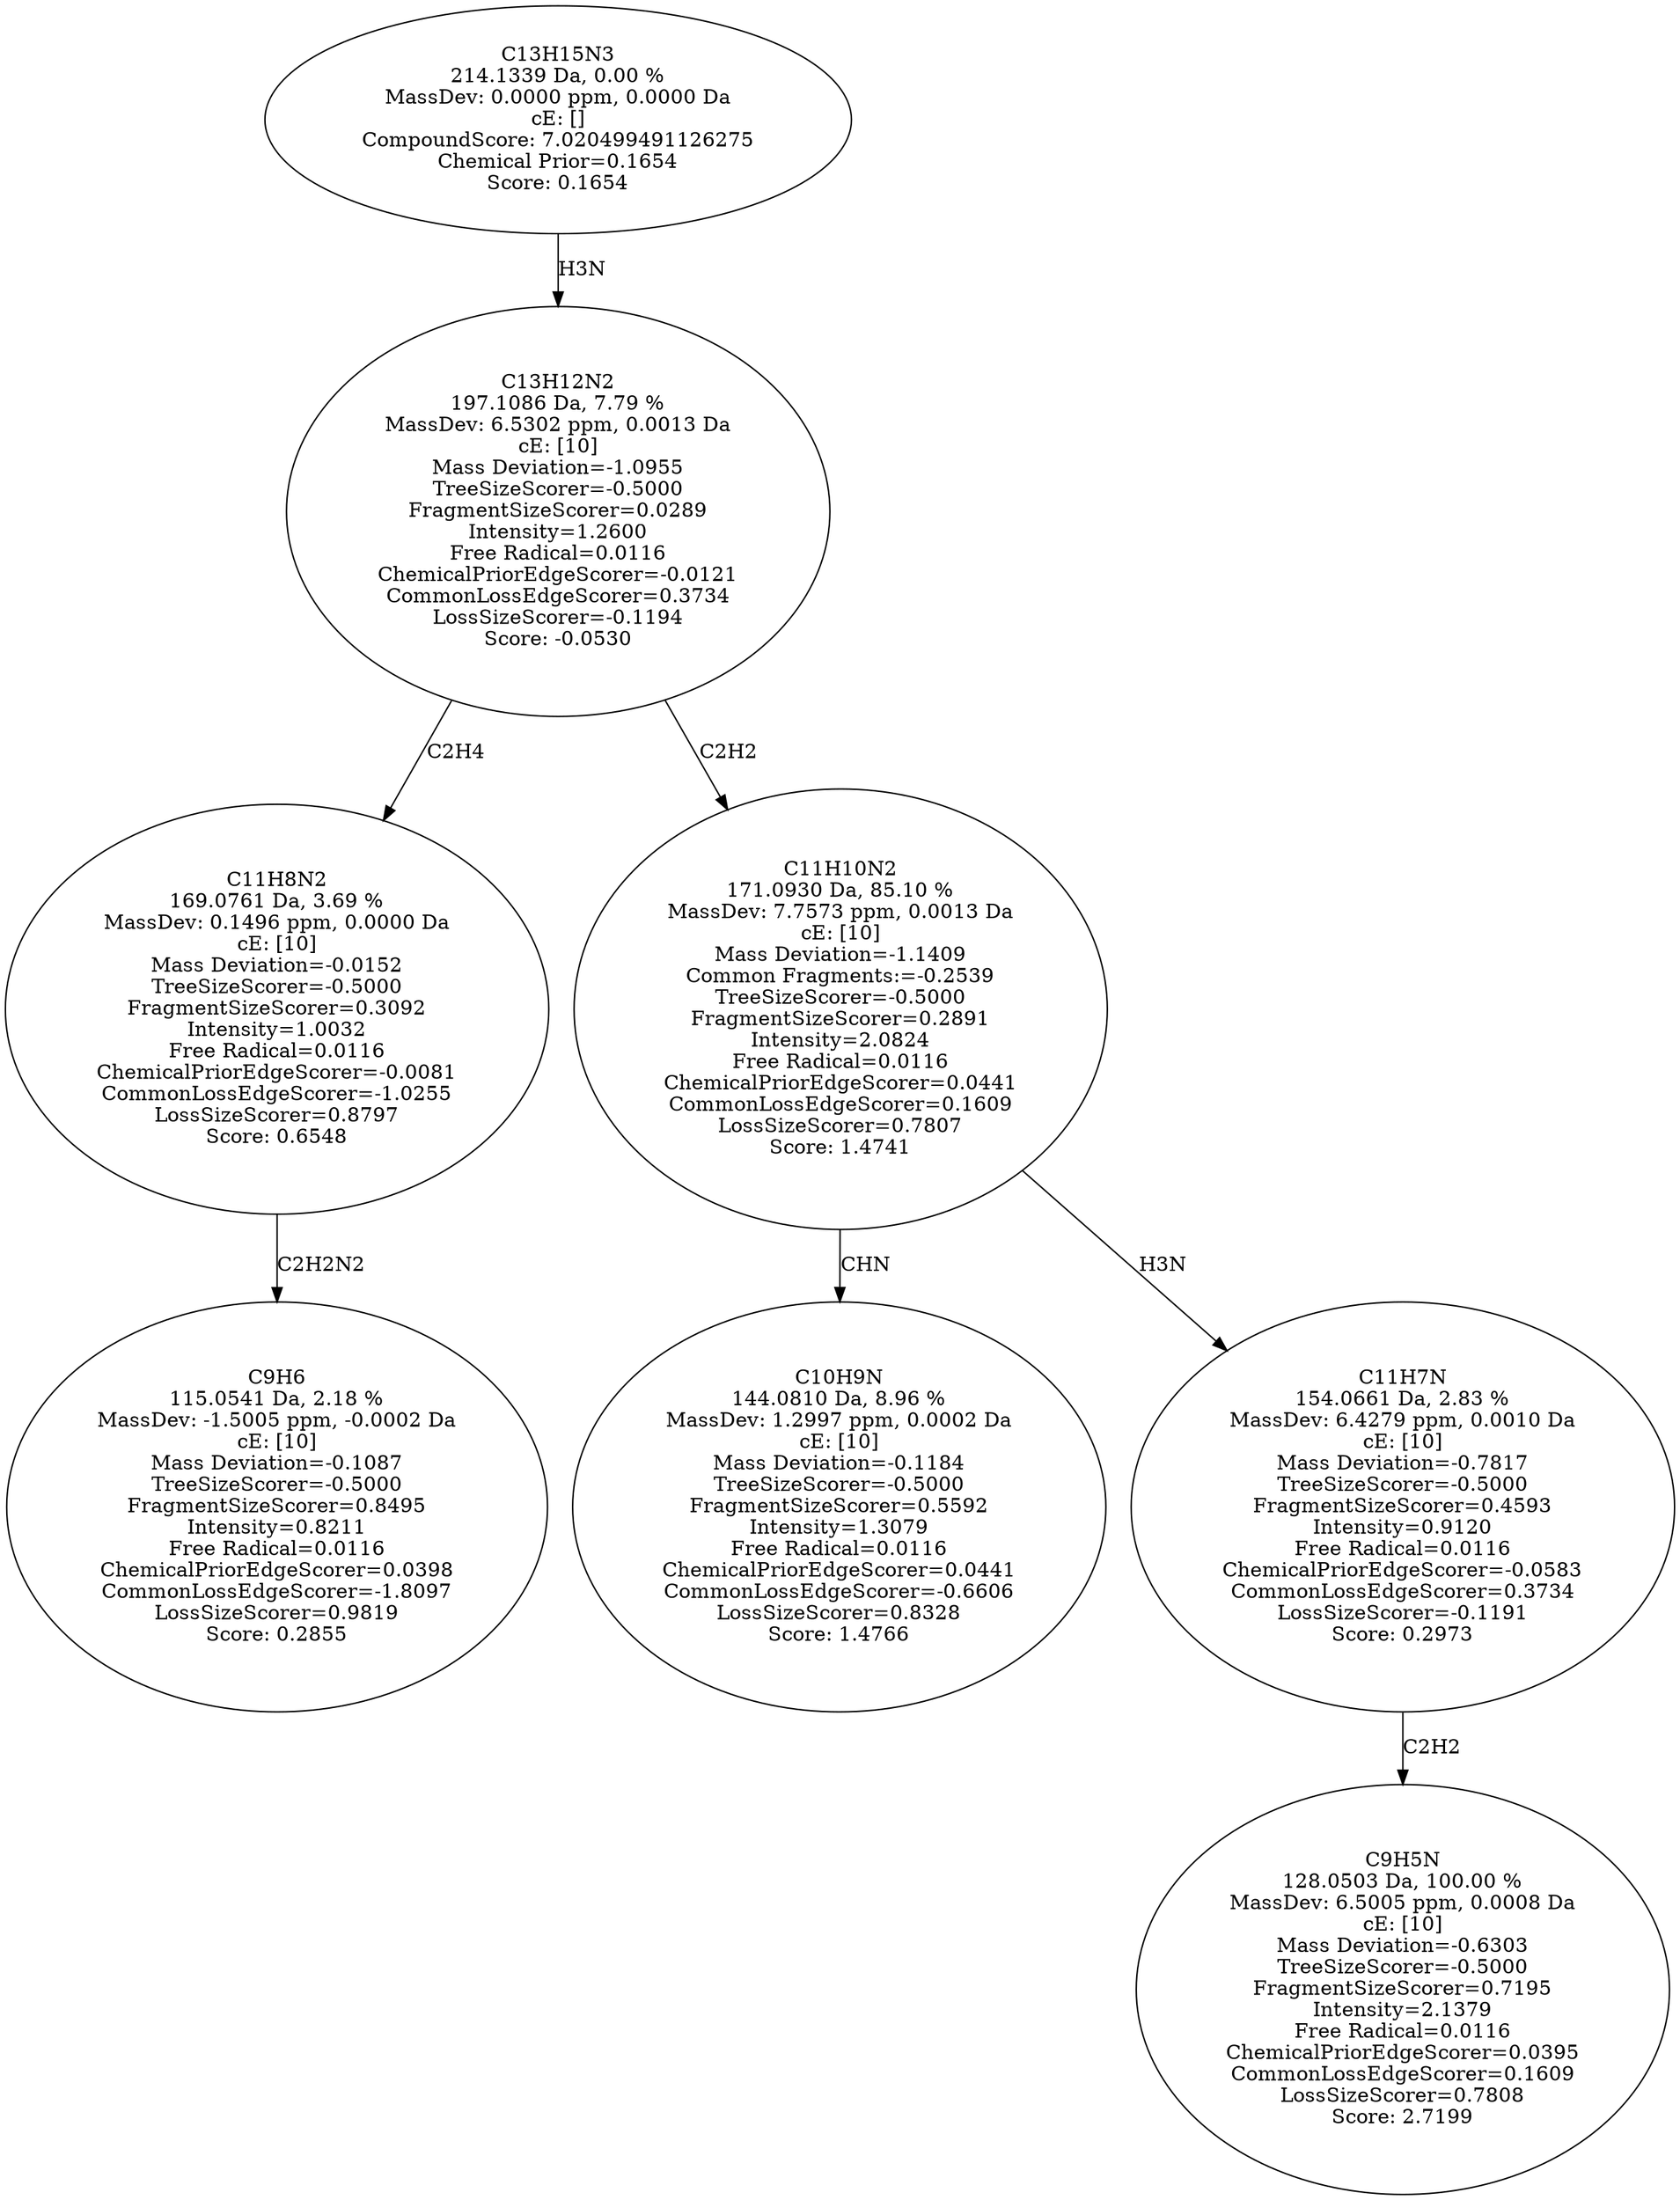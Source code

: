 strict digraph {
v1 [label="C9H6\n115.0541 Da, 2.18 %\nMassDev: -1.5005 ppm, -0.0002 Da\ncE: [10]\nMass Deviation=-0.1087\nTreeSizeScorer=-0.5000\nFragmentSizeScorer=0.8495\nIntensity=0.8211\nFree Radical=0.0116\nChemicalPriorEdgeScorer=0.0398\nCommonLossEdgeScorer=-1.8097\nLossSizeScorer=0.9819\nScore: 0.2855"];
v2 [label="C11H8N2\n169.0761 Da, 3.69 %\nMassDev: 0.1496 ppm, 0.0000 Da\ncE: [10]\nMass Deviation=-0.0152\nTreeSizeScorer=-0.5000\nFragmentSizeScorer=0.3092\nIntensity=1.0032\nFree Radical=0.0116\nChemicalPriorEdgeScorer=-0.0081\nCommonLossEdgeScorer=-1.0255\nLossSizeScorer=0.8797\nScore: 0.6548"];
v3 [label="C10H9N\n144.0810 Da, 8.96 %\nMassDev: 1.2997 ppm, 0.0002 Da\ncE: [10]\nMass Deviation=-0.1184\nTreeSizeScorer=-0.5000\nFragmentSizeScorer=0.5592\nIntensity=1.3079\nFree Radical=0.0116\nChemicalPriorEdgeScorer=0.0441\nCommonLossEdgeScorer=-0.6606\nLossSizeScorer=0.8328\nScore: 1.4766"];
v4 [label="C9H5N\n128.0503 Da, 100.00 %\nMassDev: 6.5005 ppm, 0.0008 Da\ncE: [10]\nMass Deviation=-0.6303\nTreeSizeScorer=-0.5000\nFragmentSizeScorer=0.7195\nIntensity=2.1379\nFree Radical=0.0116\nChemicalPriorEdgeScorer=0.0395\nCommonLossEdgeScorer=0.1609\nLossSizeScorer=0.7808\nScore: 2.7199"];
v5 [label="C11H7N\n154.0661 Da, 2.83 %\nMassDev: 6.4279 ppm, 0.0010 Da\ncE: [10]\nMass Deviation=-0.7817\nTreeSizeScorer=-0.5000\nFragmentSizeScorer=0.4593\nIntensity=0.9120\nFree Radical=0.0116\nChemicalPriorEdgeScorer=-0.0583\nCommonLossEdgeScorer=0.3734\nLossSizeScorer=-0.1191\nScore: 0.2973"];
v6 [label="C11H10N2\n171.0930 Da, 85.10 %\nMassDev: 7.7573 ppm, 0.0013 Da\ncE: [10]\nMass Deviation=-1.1409\nCommon Fragments:=-0.2539\nTreeSizeScorer=-0.5000\nFragmentSizeScorer=0.2891\nIntensity=2.0824\nFree Radical=0.0116\nChemicalPriorEdgeScorer=0.0441\nCommonLossEdgeScorer=0.1609\nLossSizeScorer=0.7807\nScore: 1.4741"];
v7 [label="C13H12N2\n197.1086 Da, 7.79 %\nMassDev: 6.5302 ppm, 0.0013 Da\ncE: [10]\nMass Deviation=-1.0955\nTreeSizeScorer=-0.5000\nFragmentSizeScorer=0.0289\nIntensity=1.2600\nFree Radical=0.0116\nChemicalPriorEdgeScorer=-0.0121\nCommonLossEdgeScorer=0.3734\nLossSizeScorer=-0.1194\nScore: -0.0530"];
v8 [label="C13H15N3\n214.1339 Da, 0.00 %\nMassDev: 0.0000 ppm, 0.0000 Da\ncE: []\nCompoundScore: 7.020499491126275\nChemical Prior=0.1654\nScore: 0.1654"];
v2 -> v1 [label="C2H2N2"];
v7 -> v2 [label="C2H4"];
v6 -> v3 [label="CHN"];
v5 -> v4 [label="C2H2"];
v6 -> v5 [label="H3N"];
v7 -> v6 [label="C2H2"];
v8 -> v7 [label="H3N"];
}